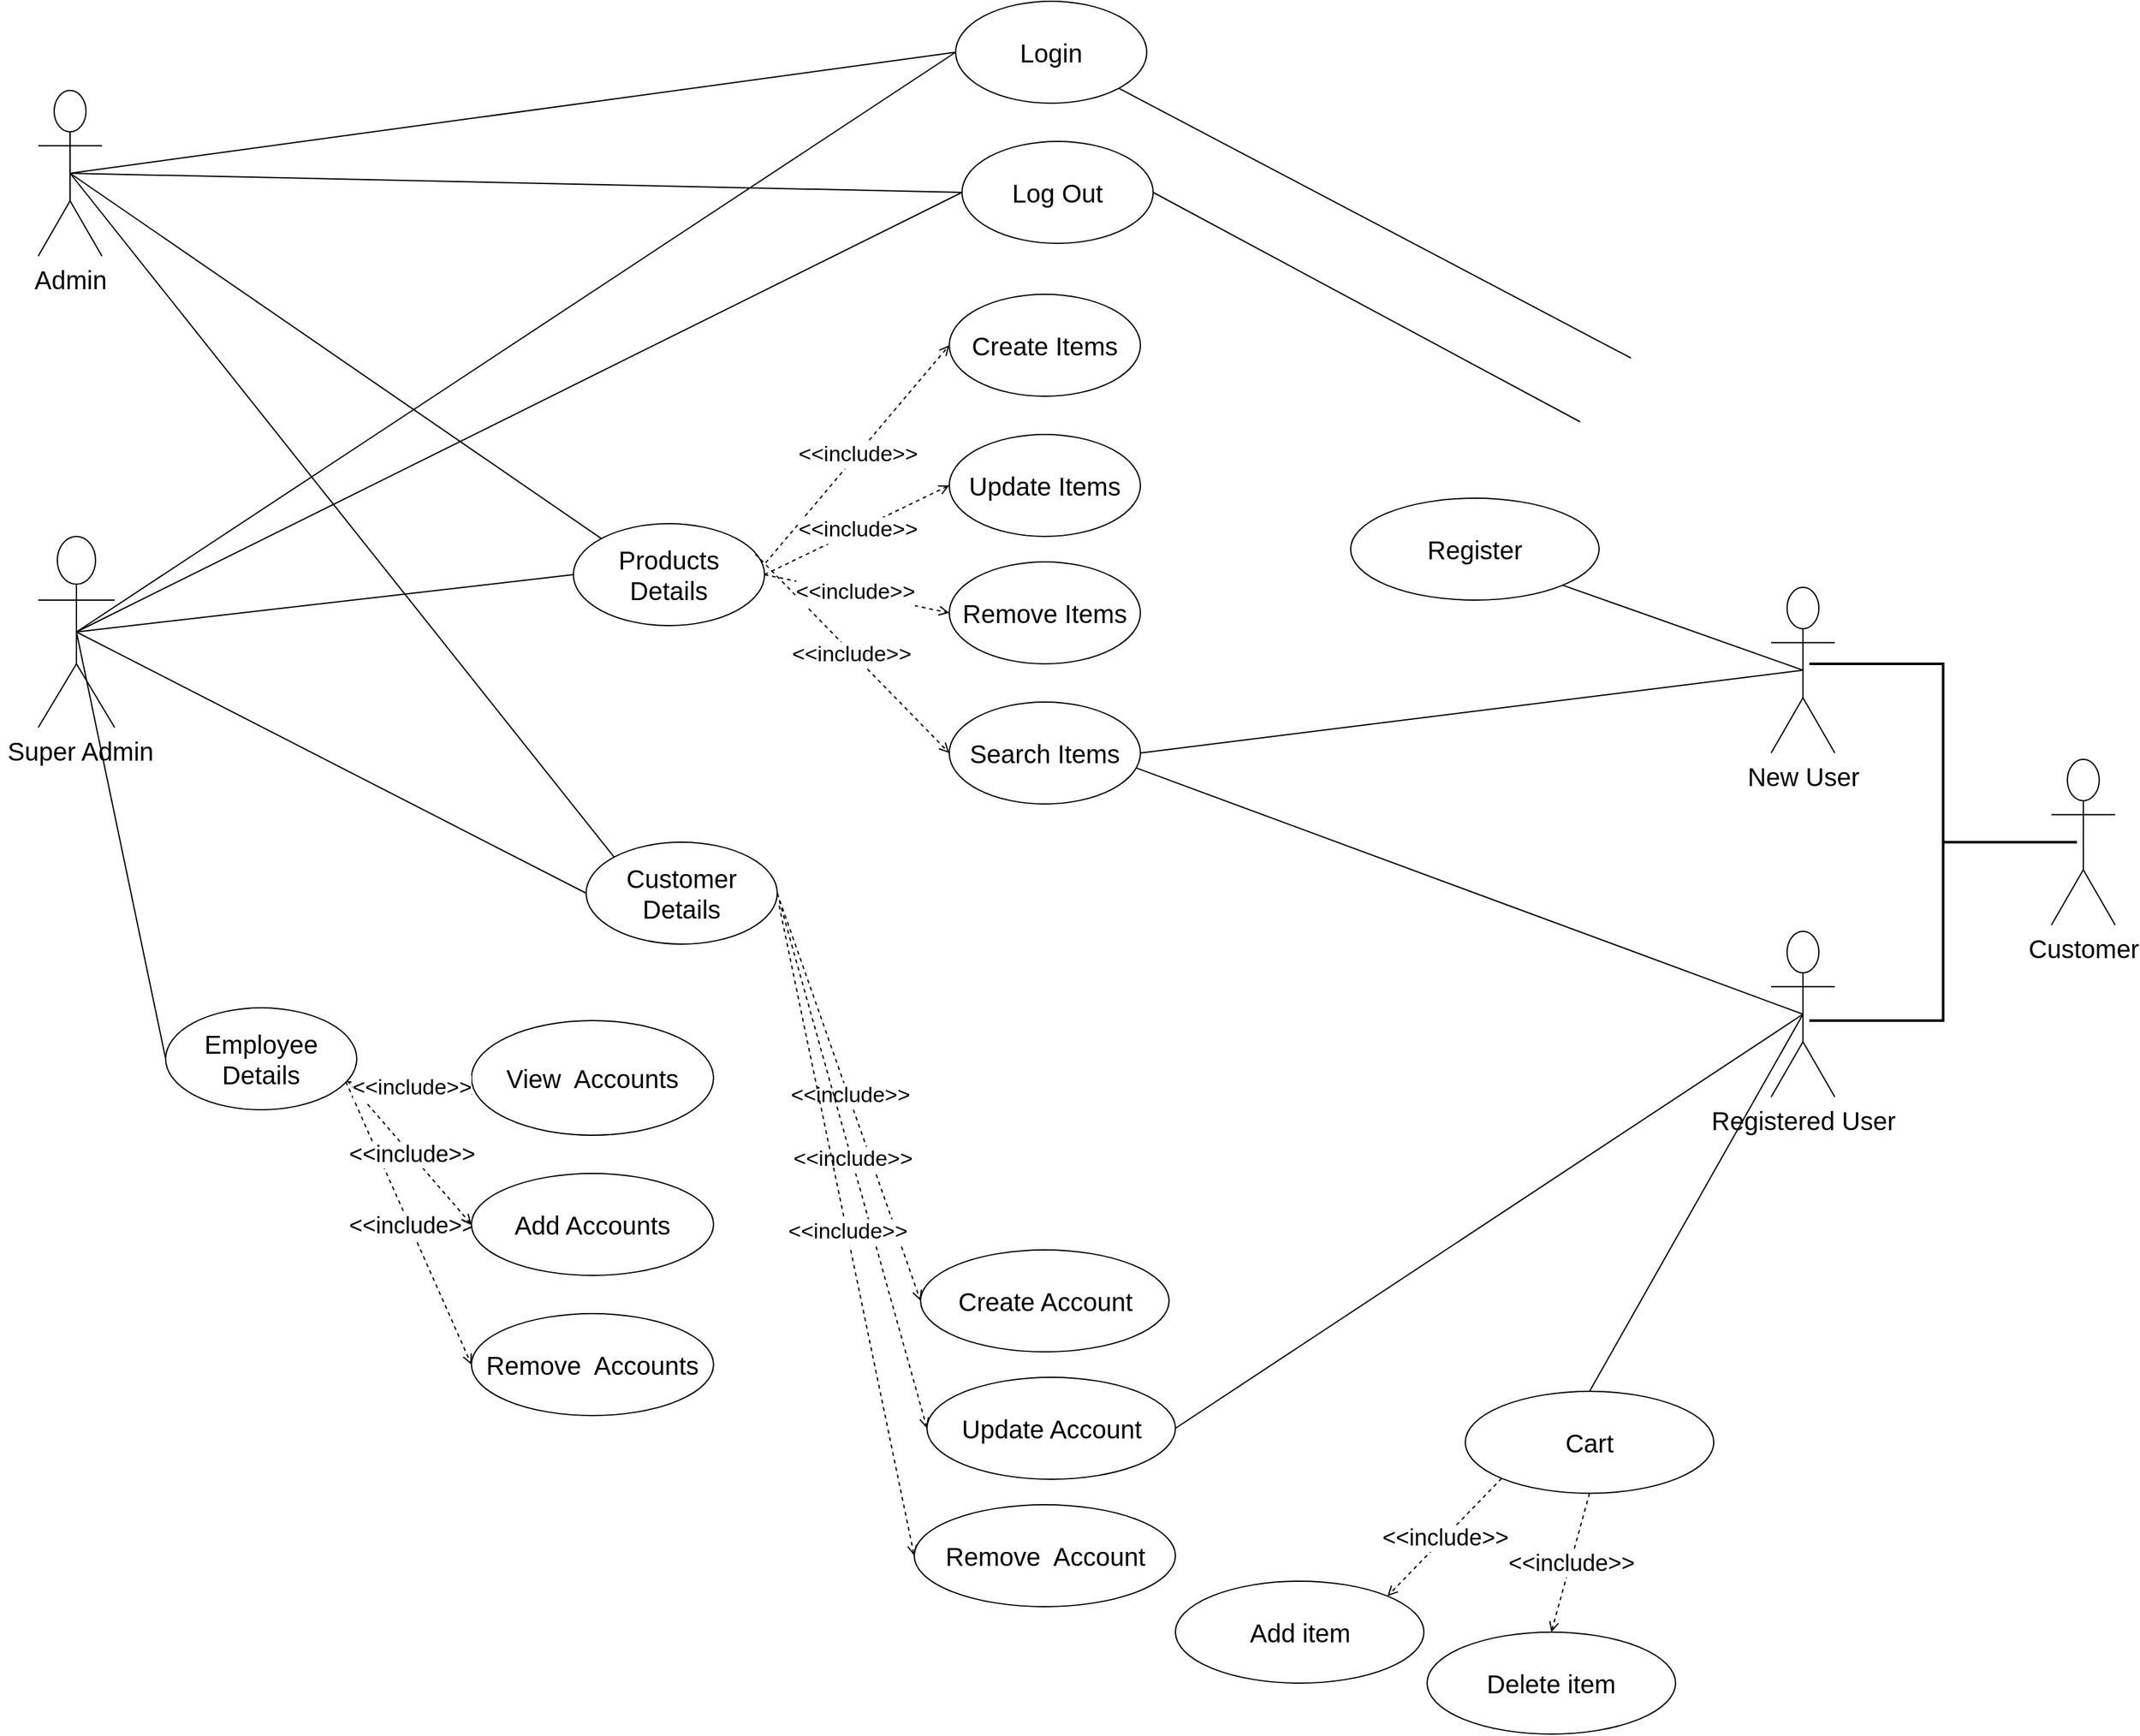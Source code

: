 <mxfile version="22.1.16" type="github" pages="3">
  <diagram name="Page-1" id="sWkNt8xTOz-V2ZFagfRw">
    <mxGraphModel dx="4169" dy="1591" grid="1" gridSize="10" guides="1" tooltips="1" connect="1" arrows="1" fold="1" page="1" pageScale="1" pageWidth="1169" pageHeight="827" math="0" shadow="0">
      <root>
        <mxCell id="0" />
        <mxCell id="1" parent="0" />
        <mxCell id="WPzGa02YEtAMYuQlohfn-39" value="&amp;lt;&amp;lt;include&amp;gt;&amp;gt;" style="endArrow=open;dashed=1;html=1;rounded=0;strokeColor=default;targetPerimeterSpacing=0;fontSize=18;entryX=0;entryY=0.5;entryDx=0;entryDy=0;exitX=0.943;exitY=0.725;exitDx=0;exitDy=0;exitPerimeter=0;" parent="1" source="WPzGa02YEtAMYuQlohfn-44" target="WPzGa02YEtAMYuQlohfn-53" edge="1">
          <mxGeometry x="0.015" width="160" relative="1" as="geometry">
            <mxPoint x="210" y="920" as="sourcePoint" />
            <mxPoint x="561.48" y="1200" as="targetPoint" />
            <mxPoint x="1" as="offset" />
          </mxGeometry>
        </mxCell>
        <mxCell id="WPzGa02YEtAMYuQlohfn-40" value="Login" style="ellipse;whiteSpace=wrap;html=1;fontSize=20;" parent="1" vertex="1">
          <mxGeometry x="600" y="70" width="150" height="80" as="geometry" />
        </mxCell>
        <mxCell id="ih0pTkr3fVBPTbZStz1W-4" style="rounded=0;orthogonalLoop=1;jettySize=auto;html=1;exitX=0;exitY=0.5;exitDx=0;exitDy=0;endArrow=none;endFill=0;entryX=0.5;entryY=0.5;entryDx=0;entryDy=0;entryPerimeter=0;" parent="1" source="WPzGa02YEtAMYuQlohfn-41" target="WPzGa02YEtAMYuQlohfn-45" edge="1">
          <mxGeometry relative="1" as="geometry" />
        </mxCell>
        <mxCell id="WPzGa02YEtAMYuQlohfn-41" value="Log Out" style="ellipse;whiteSpace=wrap;html=1;fontSize=20;" parent="1" vertex="1">
          <mxGeometry x="605" y="180" width="150" height="80" as="geometry" />
        </mxCell>
        <mxCell id="WPzGa02YEtAMYuQlohfn-42" value="Products &lt;br&gt;Details" style="ellipse;whiteSpace=wrap;html=1;fontSize=20;" parent="1" vertex="1">
          <mxGeometry x="300" y="480" width="150" height="80" as="geometry" />
        </mxCell>
        <mxCell id="WPzGa02YEtAMYuQlohfn-43" value="Customer Details" style="ellipse;whiteSpace=wrap;html=1;fontSize=20;" parent="1" vertex="1">
          <mxGeometry x="310" y="730" width="150" height="80" as="geometry" />
        </mxCell>
        <mxCell id="WPzGa02YEtAMYuQlohfn-44" value="Employee Details" style="ellipse;whiteSpace=wrap;html=1;fontSize=20;" parent="1" vertex="1">
          <mxGeometry x="-20" y="860" width="150" height="80" as="geometry" />
        </mxCell>
        <mxCell id="ih0pTkr3fVBPTbZStz1W-3" style="rounded=0;orthogonalLoop=1;jettySize=auto;html=1;exitX=0.5;exitY=0.5;exitDx=0;exitDy=0;exitPerimeter=0;endArrow=none;endFill=0;entryX=0;entryY=0.5;entryDx=0;entryDy=0;" parent="1" source="WPzGa02YEtAMYuQlohfn-45" target="WPzGa02YEtAMYuQlohfn-40" edge="1">
          <mxGeometry relative="1" as="geometry" />
        </mxCell>
        <mxCell id="ih0pTkr3fVBPTbZStz1W-6" style="rounded=0;orthogonalLoop=1;jettySize=auto;html=1;exitX=0.5;exitY=0.5;exitDx=0;exitDy=0;exitPerimeter=0;entryX=0;entryY=0;entryDx=0;entryDy=0;endArrow=none;endFill=0;" parent="1" source="WPzGa02YEtAMYuQlohfn-45" target="WPzGa02YEtAMYuQlohfn-42" edge="1">
          <mxGeometry relative="1" as="geometry" />
        </mxCell>
        <mxCell id="WPzGa02YEtAMYuQlohfn-45" value="Admin" style="shape=umlActor;verticalLabelPosition=bottom;verticalAlign=top;html=1;outlineConnect=0;fontColor=default;fontSize=20;" parent="1" vertex="1">
          <mxGeometry x="-120" y="140" width="50" height="130" as="geometry" />
        </mxCell>
        <mxCell id="WPzGa02YEtAMYuQlohfn-46" value="" style="endArrow=none;html=1;rounded=0;entryX=0;entryY=0.5;entryDx=0;entryDy=0;exitX=0.5;exitY=0.5;exitDx=0;exitDy=0;exitPerimeter=0;" parent="1" source="ih0pTkr3fVBPTbZStz1W-1" target="WPzGa02YEtAMYuQlohfn-41" edge="1">
          <mxGeometry width="50" height="50" relative="1" as="geometry">
            <mxPoint x="90" y="420" as="sourcePoint" />
            <mxPoint x="160" y="340" as="targetPoint" />
          </mxGeometry>
        </mxCell>
        <mxCell id="WPzGa02YEtAMYuQlohfn-47" value="" style="endArrow=none;html=1;rounded=0;entryX=0;entryY=0.5;entryDx=0;entryDy=0;exitX=0.5;exitY=0.5;exitDx=0;exitDy=0;exitPerimeter=0;" parent="1" source="ih0pTkr3fVBPTbZStz1W-1" target="WPzGa02YEtAMYuQlohfn-42" edge="1">
          <mxGeometry width="50" height="50" relative="1" as="geometry">
            <mxPoint x="120" y="430" as="sourcePoint" />
            <mxPoint x="290" y="310" as="targetPoint" />
          </mxGeometry>
        </mxCell>
        <mxCell id="WPzGa02YEtAMYuQlohfn-48" value="" style="endArrow=none;html=1;rounded=0;exitX=0.5;exitY=0.5;exitDx=0;exitDy=0;exitPerimeter=0;entryX=0;entryY=0.5;entryDx=0;entryDy=0;" parent="1" source="ih0pTkr3fVBPTbZStz1W-1" target="WPzGa02YEtAMYuQlohfn-43" edge="1">
          <mxGeometry width="50" height="50" relative="1" as="geometry">
            <mxPoint x="50" y="510" as="sourcePoint" />
            <mxPoint x="290" y="780" as="targetPoint" />
          </mxGeometry>
        </mxCell>
        <mxCell id="WPzGa02YEtAMYuQlohfn-49" value="" style="endArrow=none;html=1;rounded=0;entryX=0;entryY=0.5;entryDx=0;entryDy=0;exitX=0.5;exitY=0.5;exitDx=0;exitDy=0;exitPerimeter=0;" parent="1" source="ih0pTkr3fVBPTbZStz1W-1" target="WPzGa02YEtAMYuQlohfn-44" edge="1">
          <mxGeometry width="50" height="50" relative="1" as="geometry">
            <mxPoint x="90" y="430" as="sourcePoint" />
            <mxPoint x="290" y="580" as="targetPoint" />
          </mxGeometry>
        </mxCell>
        <mxCell id="WPzGa02YEtAMYuQlohfn-50" value="" style="endArrow=none;html=1;rounded=0;exitX=0.5;exitY=0.5;exitDx=0;exitDy=0;exitPerimeter=0;entryX=0;entryY=0.5;entryDx=0;entryDy=0;" parent="1" source="ih0pTkr3fVBPTbZStz1W-1" target="WPzGa02YEtAMYuQlohfn-40" edge="1">
          <mxGeometry width="50" height="50" relative="1" as="geometry">
            <mxPoint x="100" y="390" as="sourcePoint" />
            <mxPoint x="610" y="90" as="targetPoint" />
          </mxGeometry>
        </mxCell>
        <mxCell id="WPzGa02YEtAMYuQlohfn-51" value="View&amp;nbsp; Accounts" style="ellipse;whiteSpace=wrap;html=1;fontSize=20;" parent="1" vertex="1">
          <mxGeometry x="220" y="870" width="190" height="90" as="geometry" />
        </mxCell>
        <mxCell id="WPzGa02YEtAMYuQlohfn-52" value="Add Accounts" style="ellipse;whiteSpace=wrap;html=1;fontSize=20;" parent="1" vertex="1">
          <mxGeometry x="220" y="990" width="190" height="80" as="geometry" />
        </mxCell>
        <mxCell id="WPzGa02YEtAMYuQlohfn-53" value="Remove&amp;nbsp; Accounts" style="ellipse;whiteSpace=wrap;html=1;fontSize=20;" parent="1" vertex="1">
          <mxGeometry x="220" y="1100" width="190" height="80" as="geometry" />
        </mxCell>
        <mxCell id="WPzGa02YEtAMYuQlohfn-54" value="&amp;lt;&amp;lt;include&amp;gt;&amp;gt;" style="endArrow=open;dashed=1;html=1;rounded=0;strokeColor=default;targetPerimeterSpacing=0;fontSize=18;entryX=0;entryY=0.5;entryDx=0;entryDy=0;exitX=0.952;exitY=0.718;exitDx=0;exitDy=0;exitPerimeter=0;" parent="1" source="WPzGa02YEtAMYuQlohfn-44" target="WPzGa02YEtAMYuQlohfn-52" edge="1">
          <mxGeometry x="0.015" width="160" relative="1" as="geometry">
            <mxPoint x="384.603" y="1326.732" as="sourcePoint" />
            <mxPoint x="561.48" y="1090" as="targetPoint" />
            <mxPoint x="1" as="offset" />
          </mxGeometry>
        </mxCell>
        <mxCell id="WPzGa02YEtAMYuQlohfn-55" value="&amp;lt;&amp;lt;include&amp;gt;&amp;gt;" style="endArrow=open;dashed=1;html=1;rounded=0;strokeColor=default;targetPerimeterSpacing=0;entryX=0.004;entryY=0.646;entryDx=0;entryDy=0;entryPerimeter=0;fontSize=17;exitX=0.953;exitY=0.725;exitDx=0;exitDy=0;exitPerimeter=0;" parent="1" source="WPzGa02YEtAMYuQlohfn-44" target="WPzGa02YEtAMYuQlohfn-51" edge="1">
          <mxGeometry x="-0.005" width="160" relative="1" as="geometry">
            <mxPoint x="200" y="900" as="sourcePoint" />
            <mxPoint x="564.48" y="1058.5" as="targetPoint" />
            <mxPoint x="1" as="offset" />
          </mxGeometry>
        </mxCell>
        <mxCell id="WPzGa02YEtAMYuQlohfn-56" value="Create Items" style="ellipse;whiteSpace=wrap;html=1;fontSize=20;" parent="1" vertex="1">
          <mxGeometry x="595" y="300" width="150" height="80" as="geometry" />
        </mxCell>
        <mxCell id="WPzGa02YEtAMYuQlohfn-57" value="Update Items" style="ellipse;whiteSpace=wrap;html=1;fontSize=20;" parent="1" vertex="1">
          <mxGeometry x="595" y="410" width="150" height="80" as="geometry" />
        </mxCell>
        <mxCell id="WPzGa02YEtAMYuQlohfn-58" value="Remove Items" style="ellipse;whiteSpace=wrap;html=1;fontSize=20;" parent="1" vertex="1">
          <mxGeometry x="595" y="510" width="150" height="80" as="geometry" />
        </mxCell>
        <mxCell id="WPzGa02YEtAMYuQlohfn-60" value="&amp;lt;&amp;lt;include&amp;gt;&amp;gt;" style="endArrow=open;dashed=1;html=1;rounded=0;exitX=0.952;exitY=0.298;exitDx=0;exitDy=0;strokeColor=default;targetPerimeterSpacing=0;entryX=0;entryY=0.5;entryDx=0;entryDy=0;fontSize=17;exitPerimeter=0;" parent="1" source="WPzGa02YEtAMYuQlohfn-42" target="WPzGa02YEtAMYuQlohfn-72" edge="1">
          <mxGeometry x="0.003" y="-1" width="160" relative="1" as="geometry">
            <mxPoint x="460" y="420" as="sourcePoint" />
            <mxPoint x="611" y="501" as="targetPoint" />
            <mxPoint x="-1" as="offset" />
          </mxGeometry>
        </mxCell>
        <mxCell id="WPzGa02YEtAMYuQlohfn-61" value="&amp;lt;&amp;lt;include&amp;gt;&amp;gt;" style="endArrow=open;dashed=1;html=1;rounded=0;strokeColor=default;targetPerimeterSpacing=0;entryX=0;entryY=0.5;entryDx=0;entryDy=0;fontSize=17;exitX=1.006;exitY=0.384;exitDx=0;exitDy=0;exitPerimeter=0;" parent="1" source="WPzGa02YEtAMYuQlohfn-42" target="WPzGa02YEtAMYuQlohfn-56" edge="1">
          <mxGeometry x="-0.005" width="160" relative="1" as="geometry">
            <mxPoint x="460" y="418" as="sourcePoint" />
            <mxPoint x="630" y="270" as="targetPoint" />
            <mxPoint x="1" as="offset" />
          </mxGeometry>
        </mxCell>
        <mxCell id="WPzGa02YEtAMYuQlohfn-62" value="&amp;lt;&amp;lt;include&amp;gt;&amp;gt;" style="endArrow=open;dashed=1;html=1;rounded=0;strokeColor=default;targetPerimeterSpacing=0;entryX=0;entryY=0.5;entryDx=0;entryDy=0;fontSize=17;exitX=1;exitY=0.5;exitDx=0;exitDy=0;" parent="1" source="WPzGa02YEtAMYuQlohfn-42" target="WPzGa02YEtAMYuQlohfn-57" edge="1">
          <mxGeometry x="-0.005" width="160" relative="1" as="geometry">
            <mxPoint x="457" y="457" as="sourcePoint" />
            <mxPoint x="630" y="360" as="targetPoint" />
            <mxPoint x="1" as="offset" />
          </mxGeometry>
        </mxCell>
        <mxCell id="WPzGa02YEtAMYuQlohfn-63" value="&amp;lt;&amp;lt;include&amp;gt;&amp;gt;" style="endArrow=open;dashed=1;html=1;rounded=0;strokeColor=default;targetPerimeterSpacing=0;entryX=0;entryY=0.5;entryDx=0;entryDy=0;fontSize=17;exitX=1;exitY=0.5;exitDx=0;exitDy=0;" parent="1" source="WPzGa02YEtAMYuQlohfn-42" target="WPzGa02YEtAMYuQlohfn-58" edge="1">
          <mxGeometry x="-0.004" y="1" width="160" relative="1" as="geometry">
            <mxPoint x="470" y="434" as="sourcePoint" />
            <mxPoint x="630" y="446" as="targetPoint" />
            <mxPoint x="-1" as="offset" />
          </mxGeometry>
        </mxCell>
        <mxCell id="WPzGa02YEtAMYuQlohfn-65" value="Create Account" style="ellipse;whiteSpace=wrap;html=1;fontSize=20;" parent="1" vertex="1">
          <mxGeometry x="572.5" y="1050" width="195" height="80" as="geometry" />
        </mxCell>
        <mxCell id="WPzGa02YEtAMYuQlohfn-66" value="Update Account" style="ellipse;whiteSpace=wrap;html=1;fontSize=20;" parent="1" vertex="1">
          <mxGeometry x="577.5" y="1150" width="195" height="80" as="geometry" />
        </mxCell>
        <mxCell id="WPzGa02YEtAMYuQlohfn-67" value="Remove&amp;nbsp; Account" style="ellipse;whiteSpace=wrap;html=1;fontSize=20;" parent="1" vertex="1">
          <mxGeometry x="567.5" y="1250" width="205" height="80" as="geometry" />
        </mxCell>
        <mxCell id="WPzGa02YEtAMYuQlohfn-68" value="&amp;lt;&amp;lt;include&amp;gt;&amp;gt;" style="endArrow=open;dashed=1;html=1;rounded=0;strokeColor=default;targetPerimeterSpacing=0;entryX=0;entryY=0.5;entryDx=0;entryDy=0;fontSize=17;exitX=1;exitY=0.5;exitDx=0;exitDy=0;" parent="1" source="WPzGa02YEtAMYuQlohfn-43" target="WPzGa02YEtAMYuQlohfn-65" edge="1">
          <mxGeometry x="-0.005" width="160" relative="1" as="geometry">
            <mxPoint x="450" y="840" as="sourcePoint" />
            <mxPoint x="605" y="780" as="targetPoint" />
            <mxPoint x="1" as="offset" />
          </mxGeometry>
        </mxCell>
        <mxCell id="WPzGa02YEtAMYuQlohfn-69" value="&amp;lt;&amp;lt;include&amp;gt;&amp;gt;" style="endArrow=open;dashed=1;html=1;rounded=0;strokeColor=default;targetPerimeterSpacing=0;entryX=0;entryY=0.5;entryDx=0;entryDy=0;fontSize=17;exitX=1;exitY=0.5;exitDx=0;exitDy=0;" parent="1" source="WPzGa02YEtAMYuQlohfn-43" target="WPzGa02YEtAMYuQlohfn-66" edge="1">
          <mxGeometry x="-0.005" width="160" relative="1" as="geometry">
            <mxPoint x="450" y="840" as="sourcePoint" />
            <mxPoint x="605" y="870" as="targetPoint" />
            <mxPoint x="1" as="offset" />
          </mxGeometry>
        </mxCell>
        <mxCell id="WPzGa02YEtAMYuQlohfn-70" value="&amp;lt;&amp;lt;include&amp;gt;&amp;gt;" style="endArrow=open;dashed=1;html=1;rounded=0;strokeColor=default;targetPerimeterSpacing=0;entryX=0;entryY=0.5;entryDx=0;entryDy=0;fontSize=17;exitX=1.01;exitY=0.623;exitDx=0;exitDy=0;exitPerimeter=0;" parent="1" source="WPzGa02YEtAMYuQlohfn-43" target="WPzGa02YEtAMYuQlohfn-67" edge="1">
          <mxGeometry x="-0.001" y="1" width="160" relative="1" as="geometry">
            <mxPoint x="450" y="840" as="sourcePoint" />
            <mxPoint x="605" y="956" as="targetPoint" />
            <mxPoint y="1" as="offset" />
          </mxGeometry>
        </mxCell>
        <mxCell id="WPzGa02YEtAMYuQlohfn-71" value="New User&lt;br&gt;" style="shape=umlActor;verticalLabelPosition=bottom;verticalAlign=top;html=1;outlineConnect=0;fontColor=default;fontSize=20;" parent="1" vertex="1">
          <mxGeometry x="1240" y="530" width="50" height="130" as="geometry" />
        </mxCell>
        <mxCell id="WPzGa02YEtAMYuQlohfn-72" value="Search Items" style="ellipse;whiteSpace=wrap;html=1;fontSize=20;" parent="1" vertex="1">
          <mxGeometry x="595" y="620" width="150" height="80" as="geometry" />
        </mxCell>
        <mxCell id="WPzGa02YEtAMYuQlohfn-73" value="" style="endArrow=none;html=1;rounded=0;exitX=1;exitY=0.5;exitDx=0;exitDy=0;entryX=0.5;entryY=0.5;entryDx=0;entryDy=0;entryPerimeter=0;" parent="1" source="WPzGa02YEtAMYuQlohfn-66" target="1vxQMoAmm2BGrrSLTDlO-12" edge="1">
          <mxGeometry width="50" height="50" relative="1" as="geometry">
            <mxPoint x="670" y="510" as="sourcePoint" />
            <mxPoint x="1180" y="820" as="targetPoint" />
          </mxGeometry>
        </mxCell>
        <mxCell id="WPzGa02YEtAMYuQlohfn-74" value="" style="endArrow=none;html=1;rounded=0;exitX=0.98;exitY=0.648;exitDx=0;exitDy=0;exitPerimeter=0;entryX=0.5;entryY=0.5;entryDx=0;entryDy=0;entryPerimeter=0;" parent="1" source="WPzGa02YEtAMYuQlohfn-72" target="1vxQMoAmm2BGrrSLTDlO-12" edge="1">
          <mxGeometry width="50" height="50" relative="1" as="geometry">
            <mxPoint x="670" y="510" as="sourcePoint" />
            <mxPoint x="1170" y="760" as="targetPoint" />
          </mxGeometry>
        </mxCell>
        <mxCell id="WPzGa02YEtAMYuQlohfn-75" value="Register" style="ellipse;whiteSpace=wrap;html=1;fontSize=20;" parent="1" vertex="1">
          <mxGeometry x="910" y="460" width="195" height="80" as="geometry" />
        </mxCell>
        <mxCell id="WPzGa02YEtAMYuQlohfn-76" value="" style="endArrow=none;html=1;rounded=0;exitX=1;exitY=1;exitDx=0;exitDy=0;entryX=0.5;entryY=0.5;entryDx=0;entryDy=0;entryPerimeter=0;" parent="1" source="WPzGa02YEtAMYuQlohfn-75" target="WPzGa02YEtAMYuQlohfn-71" edge="1">
          <mxGeometry width="50" height="50" relative="1" as="geometry">
            <mxPoint x="670" y="1090" as="sourcePoint" />
            <mxPoint x="1910" y="900" as="targetPoint" />
          </mxGeometry>
        </mxCell>
        <mxCell id="ih0pTkr3fVBPTbZStz1W-1" value="&amp;nbsp;Super Admin" style="shape=umlActor;verticalLabelPosition=bottom;verticalAlign=top;html=1;outlineConnect=0;fontColor=default;fontSize=20;" parent="1" vertex="1">
          <mxGeometry x="-120" y="490" width="60" height="150" as="geometry" />
        </mxCell>
        <mxCell id="ih0pTkr3fVBPTbZStz1W-7" style="rounded=0;orthogonalLoop=1;jettySize=auto;html=1;exitX=0;exitY=0;exitDx=0;exitDy=0;entryX=0.5;entryY=0.5;entryDx=0;entryDy=0;entryPerimeter=0;endArrow=none;endFill=0;" parent="1" source="WPzGa02YEtAMYuQlohfn-43" target="WPzGa02YEtAMYuQlohfn-45" edge="1">
          <mxGeometry relative="1" as="geometry" />
        </mxCell>
        <mxCell id="1vxQMoAmm2BGrrSLTDlO-2" value="" style="endArrow=none;html=1;rounded=0;exitX=1;exitY=1;exitDx=0;exitDy=0;" edge="1" parent="1" source="WPzGa02YEtAMYuQlohfn-40">
          <mxGeometry width="50" height="50" relative="1" as="geometry">
            <mxPoint x="820" y="130" as="sourcePoint" />
            <mxPoint x="1130" y="350" as="targetPoint" />
          </mxGeometry>
        </mxCell>
        <mxCell id="1vxQMoAmm2BGrrSLTDlO-3" value="" style="endArrow=none;html=1;rounded=0;exitX=1;exitY=0.5;exitDx=0;exitDy=0;" edge="1" parent="1" source="WPzGa02YEtAMYuQlohfn-41">
          <mxGeometry width="50" height="50" relative="1" as="geometry">
            <mxPoint x="770" y="229" as="sourcePoint" />
            <mxPoint x="1090" y="400" as="targetPoint" />
          </mxGeometry>
        </mxCell>
        <mxCell id="1vxQMoAmm2BGrrSLTDlO-4" value="Cart" style="ellipse;whiteSpace=wrap;html=1;fontSize=20;" vertex="1" parent="1">
          <mxGeometry x="1000" y="1161" width="195" height="80" as="geometry" />
        </mxCell>
        <mxCell id="1vxQMoAmm2BGrrSLTDlO-5" value="Add item" style="ellipse;whiteSpace=wrap;html=1;fontSize=20;" vertex="1" parent="1">
          <mxGeometry x="772.5" y="1310" width="195" height="80" as="geometry" />
        </mxCell>
        <mxCell id="1vxQMoAmm2BGrrSLTDlO-6" value="Delete item" style="ellipse;whiteSpace=wrap;html=1;fontSize=20;" vertex="1" parent="1">
          <mxGeometry x="970" y="1350" width="195" height="80" as="geometry" />
        </mxCell>
        <mxCell id="1vxQMoAmm2BGrrSLTDlO-10" value="" style="endArrow=none;html=1;rounded=0;exitX=0.5;exitY=0;exitDx=0;exitDy=0;entryX=0.5;entryY=0.5;entryDx=0;entryDy=0;entryPerimeter=0;" edge="1" parent="1" source="1vxQMoAmm2BGrrSLTDlO-4" target="1vxQMoAmm2BGrrSLTDlO-12">
          <mxGeometry width="50" height="50" relative="1" as="geometry">
            <mxPoint x="1516" y="1350.5" as="sourcePoint" />
            <mxPoint x="1200" y="880" as="targetPoint" />
          </mxGeometry>
        </mxCell>
        <mxCell id="1vxQMoAmm2BGrrSLTDlO-11" value="Customer" style="shape=umlActor;verticalLabelPosition=bottom;verticalAlign=top;html=1;outlineConnect=0;fontColor=default;fontSize=20;" vertex="1" parent="1">
          <mxGeometry x="1460" y="665" width="50" height="130" as="geometry" />
        </mxCell>
        <mxCell id="1vxQMoAmm2BGrrSLTDlO-12" value="Registered User" style="shape=umlActor;verticalLabelPosition=bottom;verticalAlign=top;html=1;outlineConnect=0;fontColor=default;fontSize=20;" vertex="1" parent="1">
          <mxGeometry x="1240" y="800" width="50" height="130" as="geometry" />
        </mxCell>
        <mxCell id="1vxQMoAmm2BGrrSLTDlO-17" value="" style="strokeWidth=2;html=1;shape=mxgraph.flowchart.annotation_2;align=left;labelPosition=right;pointerEvents=1;rotation=-180;" vertex="1" parent="1">
          <mxGeometry x="1270" y="590" width="210" height="280" as="geometry" />
        </mxCell>
        <mxCell id="1vxQMoAmm2BGrrSLTDlO-21" value="" style="endArrow=none;html=1;rounded=0;exitX=1;exitY=0.5;exitDx=0;exitDy=0;entryX=0.5;entryY=0.5;entryDx=0;entryDy=0;entryPerimeter=0;" edge="1" parent="1" source="WPzGa02YEtAMYuQlohfn-72" target="WPzGa02YEtAMYuQlohfn-71">
          <mxGeometry width="50" height="50" relative="1" as="geometry">
            <mxPoint x="752" y="682" as="sourcePoint" />
            <mxPoint x="1275" y="875" as="targetPoint" />
          </mxGeometry>
        </mxCell>
        <mxCell id="1vxQMoAmm2BGrrSLTDlO-22" value="&amp;lt;&amp;lt;include&amp;gt;&amp;gt;" style="endArrow=open;dashed=1;html=1;rounded=0;strokeColor=default;targetPerimeterSpacing=0;fontSize=18;entryX=1;entryY=0;entryDx=0;entryDy=0;exitX=0;exitY=1;exitDx=0;exitDy=0;" edge="1" parent="1" source="1vxQMoAmm2BGrrSLTDlO-4" target="1vxQMoAmm2BGrrSLTDlO-5">
          <mxGeometry x="0.015" width="160" relative="1" as="geometry">
            <mxPoint x="700" y="1490" as="sourcePoint" />
            <mxPoint x="799" y="1722" as="targetPoint" />
            <mxPoint x="1" as="offset" />
          </mxGeometry>
        </mxCell>
        <mxCell id="1vxQMoAmm2BGrrSLTDlO-24" value="&amp;lt;&amp;lt;include&amp;gt;&amp;gt;" style="endArrow=open;dashed=1;html=1;rounded=0;strokeColor=default;targetPerimeterSpacing=0;fontSize=18;entryX=0.5;entryY=0;entryDx=0;entryDy=0;exitX=0.5;exitY=1;exitDx=0;exitDy=0;" edge="1" parent="1" source="1vxQMoAmm2BGrrSLTDlO-4" target="1vxQMoAmm2BGrrSLTDlO-6">
          <mxGeometry x="0.015" width="160" relative="1" as="geometry">
            <mxPoint x="1007" y="1228" as="sourcePoint" />
            <mxPoint x="948" y="1331" as="targetPoint" />
            <mxPoint x="1" as="offset" />
          </mxGeometry>
        </mxCell>
      </root>
    </mxGraphModel>
  </diagram>
  <diagram id="O9M_Zxv6F3ekBnj9Kq5N" name="Page-2">
    <mxGraphModel dx="1500" dy="809" grid="1" gridSize="10" guides="1" tooltips="1" connect="1" arrows="1" fold="1" page="1" pageScale="1" pageWidth="1169" pageHeight="827" math="0" shadow="0">
      <root>
        <mxCell id="0" />
        <mxCell id="1" parent="0" />
      </root>
    </mxGraphModel>
  </diagram>
  <diagram id="cStWDtZZ28ROeFB7mi0O" name="Page-3">
    <mxGraphModel dx="1050" dy="566" grid="1" gridSize="10" guides="1" tooltips="1" connect="1" arrows="1" fold="1" page="1" pageScale="1" pageWidth="1169" pageHeight="827" math="0" shadow="0">
      <root>
        <mxCell id="0" />
        <mxCell id="1" parent="0" />
      </root>
    </mxGraphModel>
  </diagram>
</mxfile>
